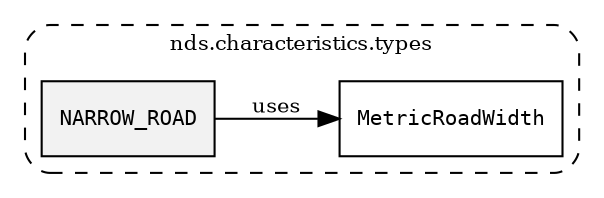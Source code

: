 /**
 * This dot file creates symbol collaboration diagram for NARROW_ROAD.
 */
digraph ZSERIO
{
    node [shape=box, fontsize=10];
    rankdir="LR";
    fontsize=10;
    tooltip="NARROW_ROAD collaboration diagram";

    subgraph "cluster_nds.characteristics.types"
    {
        style="dashed, rounded";
        label="nds.characteristics.types";
        tooltip="Package nds.characteristics.types";
        href="../../../content/packages/nds.characteristics.types.html#Package-nds-characteristics-types";
        target="_parent";

        "NARROW_ROAD" [style="filled", fillcolor="#0000000D", target="_parent", label=<<font face="monospace"><table align="center" border="0" cellspacing="0" cellpadding="0"><tr><td href="../../../content/packages/nds.characteristics.types.html#Constant-NARROW_ROAD" title="Constant defined in nds.characteristics.types">NARROW_ROAD</td></tr></table></font>>];
        "MetricRoadWidth" [target="_parent", label=<<font face="monospace"><table align="center" border="0" cellspacing="0" cellpadding="0"><tr><td href="../../../content/packages/nds.characteristics.types.html#Subtype-MetricRoadWidth" title="Subtype defined in nds.characteristics.types">MetricRoadWidth</td></tr></table></font>>];
    }

    "NARROW_ROAD" -> "MetricRoadWidth" [label="uses", fontsize=10];
}

